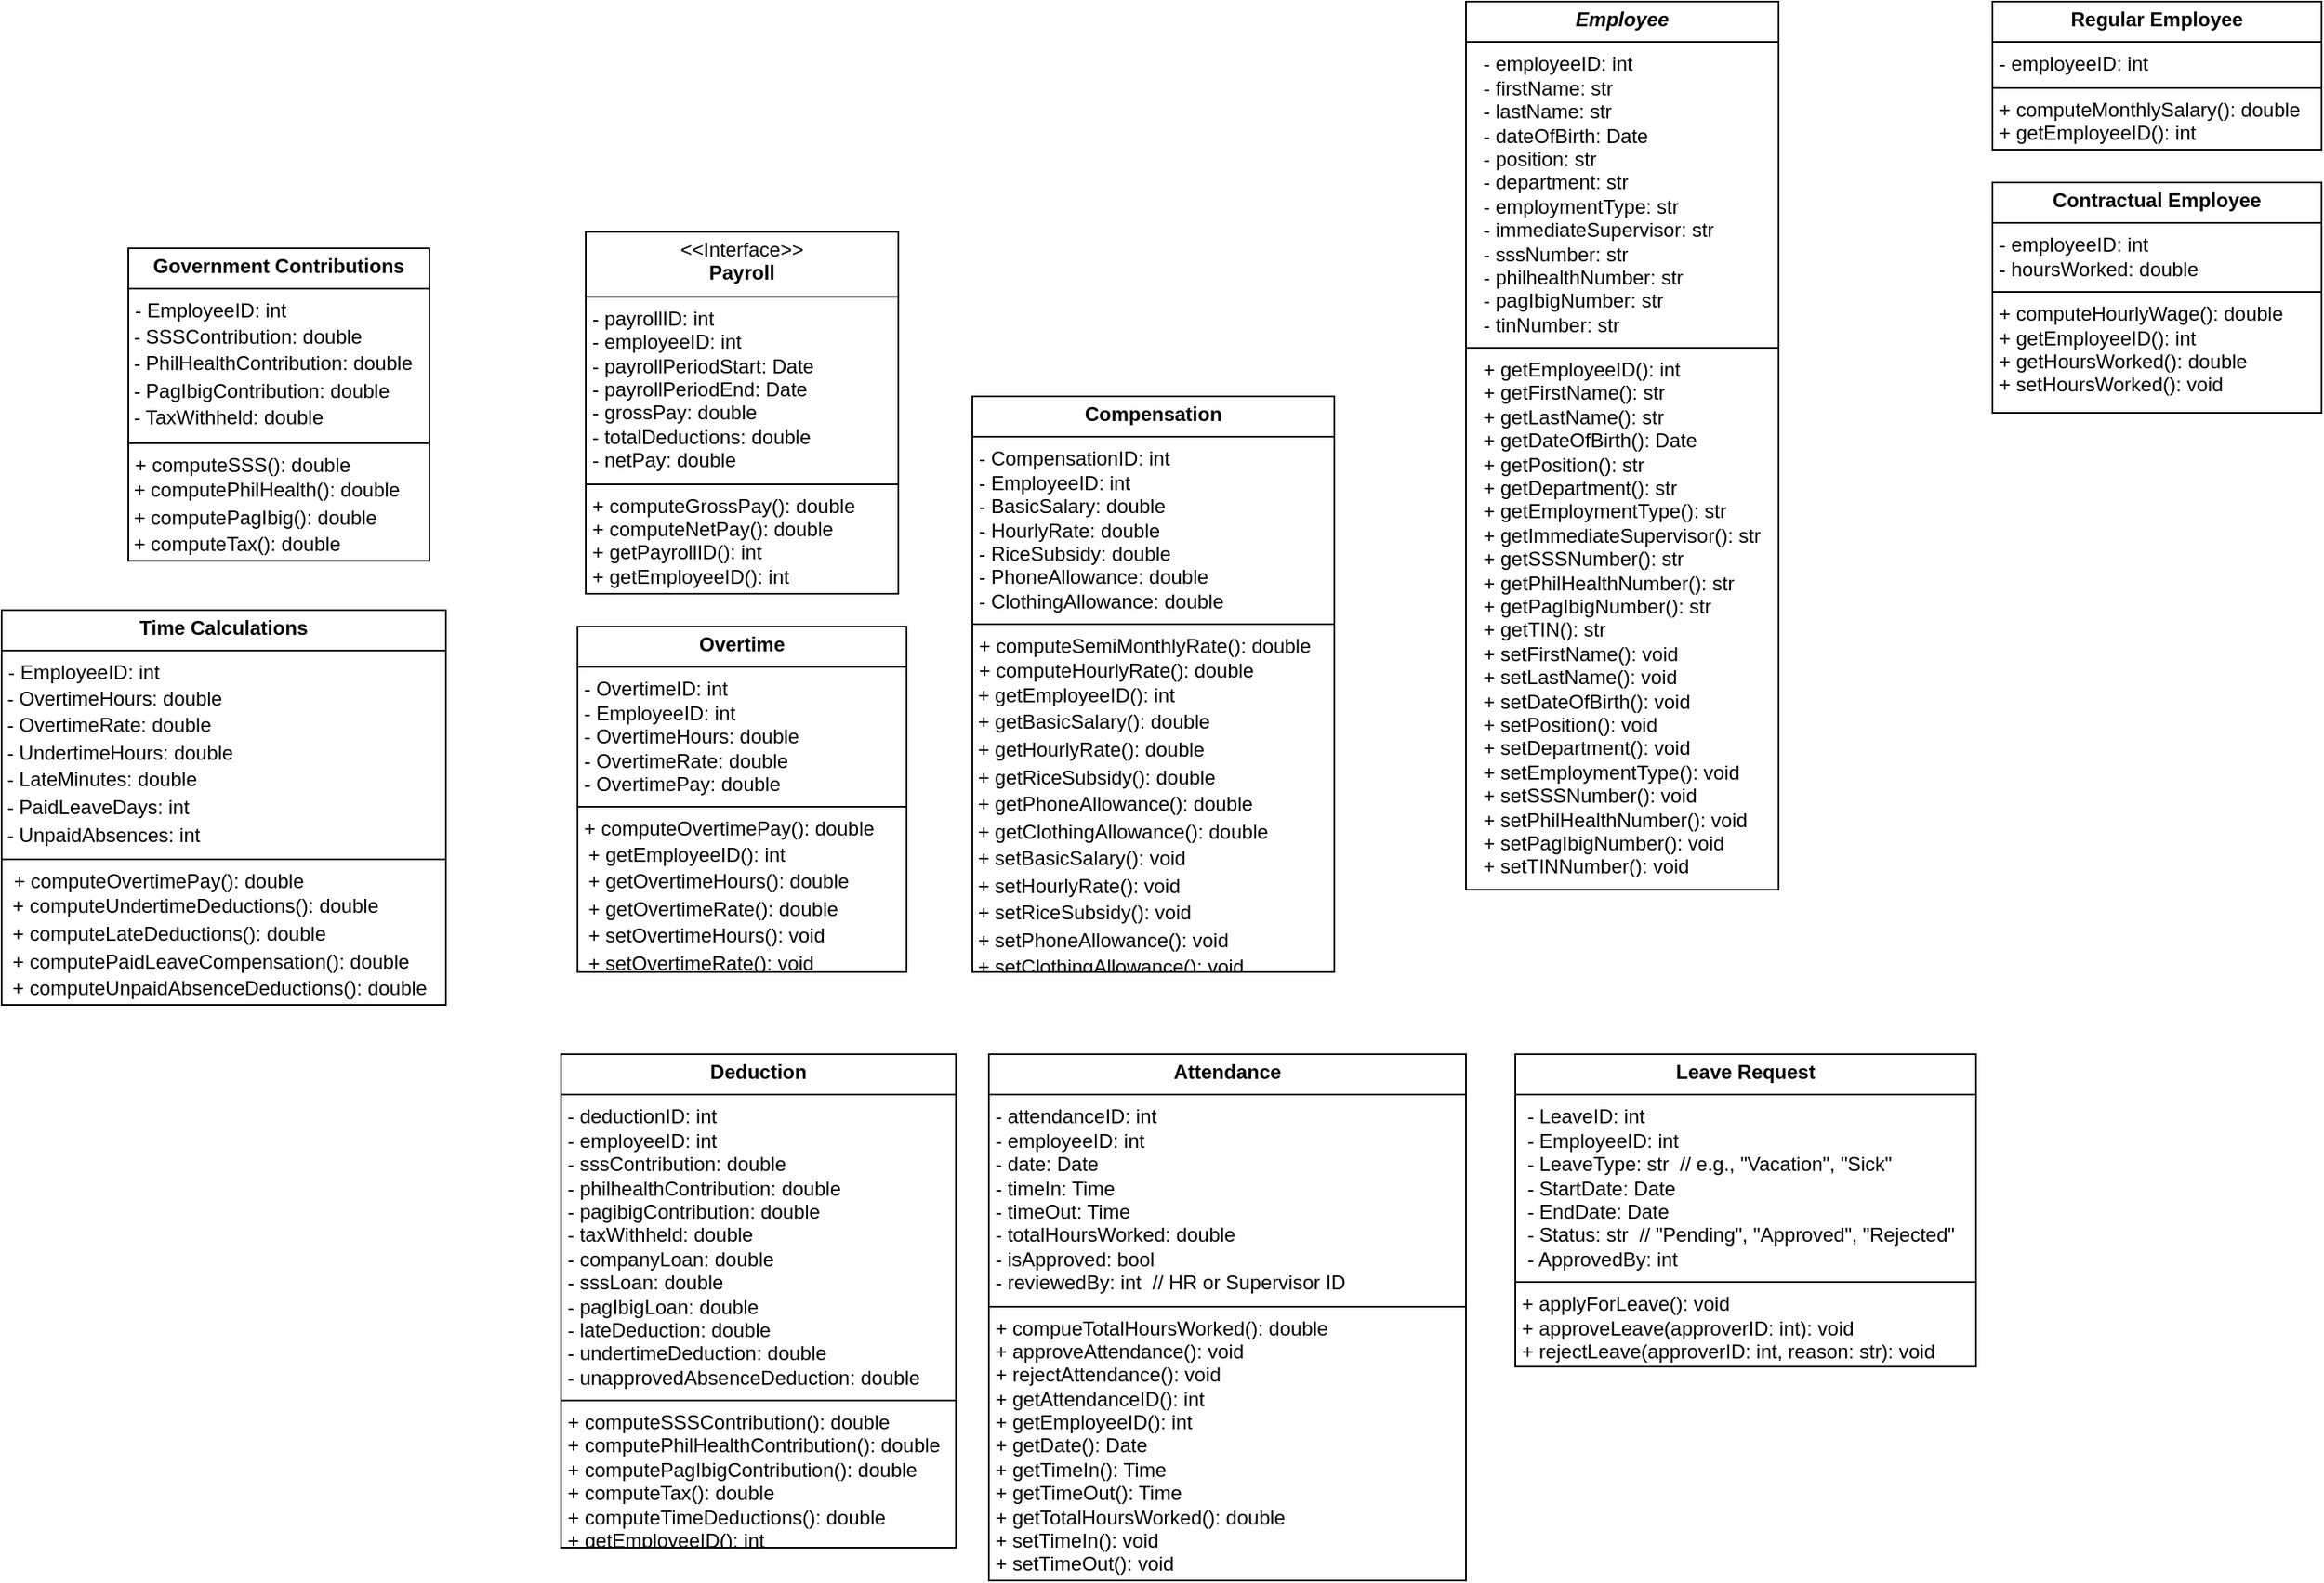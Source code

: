 <mxfile version="26.0.14">
  <diagram id="C5RBs43oDa-KdzZeNtuy" name="Page-1">
    <mxGraphModel dx="2267" dy="809" grid="1" gridSize="10" guides="1" tooltips="1" connect="1" arrows="1" fold="1" page="1" pageScale="1" pageWidth="827" pageHeight="1169" math="0" shadow="0">
      <root>
        <mxCell id="WIyWlLk6GJQsqaUBKTNV-0" />
        <mxCell id="WIyWlLk6GJQsqaUBKTNV-1" parent="WIyWlLk6GJQsqaUBKTNV-0" />
        <mxCell id="chRU82PReidOJzXPxzaz-0" value="&lt;p style=&quot;margin:0px;margin-top:4px;text-align:center;&quot;&gt;&lt;b&gt;&lt;i&gt;Employee&lt;/i&gt;&lt;/b&gt;&lt;/p&gt;&lt;hr size=&quot;1&quot; style=&quot;border-style:solid;&quot;&gt;&lt;p style=&quot;margin:0px;margin-left:4px;&quot;&gt;&amp;nbsp; - employeeID: int &amp;nbsp;&lt;/p&gt;&lt;p style=&quot;margin:0px;margin-left:4px;&quot;&gt;&amp;nbsp; - firstName: str &amp;nbsp;&lt;/p&gt;&lt;p style=&quot;margin:0px;margin-left:4px;&quot;&gt;&amp;nbsp; - lastName: str &amp;nbsp;&lt;/p&gt;&lt;p style=&quot;margin:0px;margin-left:4px;&quot;&gt;&amp;nbsp; - dateOfBirth: Date &amp;nbsp;&lt;/p&gt;&lt;p style=&quot;margin:0px;margin-left:4px;&quot;&gt;&amp;nbsp; - position: str &amp;nbsp;&lt;/p&gt;&lt;p style=&quot;margin:0px;margin-left:4px;&quot;&gt;&amp;nbsp; - department: str &amp;nbsp;&lt;/p&gt;&lt;p style=&quot;margin:0px;margin-left:4px;&quot;&gt;&amp;nbsp; - employmentType: str &amp;nbsp;&lt;/p&gt;&lt;p style=&quot;margin:0px;margin-left:4px;&quot;&gt;&amp;nbsp; - immedi&lt;span style=&quot;white-space: pre;&quot;&gt;ateSupervisor: str&lt;/span&gt;&lt;/p&gt;&lt;p style=&quot;margin:0px;margin-left:4px;&quot;&gt;&amp;nbsp; - sssNumber: str &amp;nbsp;&lt;/p&gt;&lt;p style=&quot;margin:0px;margin-left:4px;&quot;&gt;&amp;nbsp; - philhealthNumber: str &amp;nbsp;&lt;/p&gt;&lt;p style=&quot;margin:0px;margin-left:4px;&quot;&gt;&amp;nbsp; - pagIbigNumber: str &amp;nbsp;&lt;/p&gt;&lt;p style=&quot;margin:0px;margin-left:4px;&quot;&gt;&amp;nbsp; - tinNumber: str &amp;nbsp;&lt;/p&gt;&lt;hr size=&quot;1&quot; style=&quot;border-style:solid;&quot;&gt;&lt;p style=&quot;margin: 0px 0px 0px 4px;&quot;&gt;&amp;nbsp; + getEmployeeID(): int &amp;nbsp;&lt;br&gt;&lt;/p&gt;&lt;p style=&quot;margin: 0px 0px 0px 4px;&quot;&gt;&amp;nbsp; + getFirstName(): str &amp;nbsp;&lt;/p&gt;&lt;p style=&quot;margin: 0px 0px 0px 4px;&quot;&gt;&amp;nbsp; + getLastName(): str &amp;nbsp;&lt;/p&gt;&lt;p style=&quot;margin: 0px 0px 0px 4px;&quot;&gt;&amp;nbsp; + getDateOfBirth(): Date &amp;nbsp;&lt;/p&gt;&lt;p style=&quot;margin: 0px 0px 0px 4px;&quot;&gt;&amp;nbsp; + getPosition(): str &amp;nbsp;&lt;/p&gt;&lt;p style=&quot;margin: 0px 0px 0px 4px;&quot;&gt;&amp;nbsp; + getDepartment(): str &amp;nbsp;&lt;/p&gt;&lt;p style=&quot;margin: 0px 0px 0px 4px;&quot;&gt;&amp;nbsp; + getEmploymentType(): str&amp;nbsp;&lt;/p&gt;&lt;p style=&quot;margin: 0px 0px 0px 4px;&quot;&gt;&amp;nbsp; + getImmediateSupervisor(): str&amp;nbsp;&lt;/p&gt;&lt;p style=&quot;margin: 0px 0px 0px 4px;&quot;&gt;&amp;nbsp; + getSSSNumber(): str &amp;nbsp;&lt;/p&gt;&lt;p style=&quot;margin: 0px 0px 0px 4px;&quot;&gt;&amp;nbsp; + getPhilHealthNumber(): str &amp;nbsp;&lt;/p&gt;&lt;p style=&quot;margin: 0px 0px 0px 4px;&quot;&gt;&amp;nbsp; + getPagIbigNumber(): str &amp;nbsp;&lt;/p&gt;&lt;p style=&quot;margin: 0px 0px 0px 4px;&quot;&gt;&amp;nbsp; + getTIN(): str &amp;nbsp;&lt;/p&gt;&lt;p style=&quot;margin: 0px 0px 0px 4px;&quot;&gt;&amp;nbsp; + setFirstName(): void &amp;nbsp;&lt;/p&gt;&lt;p style=&quot;margin: 0px 0px 0px 4px;&quot;&gt;&amp;nbsp; + setLastName(): void &amp;nbsp;&lt;/p&gt;&lt;p style=&quot;margin: 0px 0px 0px 4px;&quot;&gt;&amp;nbsp; + setDateOfBirth(): void &amp;nbsp;&lt;/p&gt;&lt;p style=&quot;margin: 0px 0px 0px 4px;&quot;&gt;&amp;nbsp; + setPosition(): void &amp;nbsp;&lt;/p&gt;&lt;p style=&quot;margin: 0px 0px 0px 4px;&quot;&gt;&amp;nbsp; + setDepartment(): void &amp;nbsp;&lt;/p&gt;&lt;p style=&quot;margin: 0px 0px 0px 4px;&quot;&gt;&amp;nbsp; + setEmploymentType(): void &amp;nbsp;&lt;/p&gt;&lt;p style=&quot;margin: 0px 0px 0px 4px;&quot;&gt;&amp;nbsp; + setSSSNumber(): void &amp;nbsp;&lt;/p&gt;&lt;p style=&quot;margin: 0px 0px 0px 4px;&quot;&gt;&amp;nbsp; + setPhilHealthNumber(): void &amp;nbsp;&lt;/p&gt;&lt;p style=&quot;margin: 0px 0px 0px 4px;&quot;&gt;&amp;nbsp; + setPagIbigNumber(): void &amp;nbsp;&lt;/p&gt;&lt;p style=&quot;margin: 0px 0px 0px 4px;&quot;&gt;&amp;nbsp; + setTINNumber(): void&lt;/p&gt;" style="verticalAlign=top;align=left;overflow=fill;html=1;whiteSpace=wrap;" parent="WIyWlLk6GJQsqaUBKTNV-1" vertex="1">
          <mxGeometry x="240" y="40" width="190" height="540" as="geometry" />
        </mxCell>
        <mxCell id="chRU82PReidOJzXPxzaz-1" value="&lt;p style=&quot;margin:0px;margin-top:4px;text-align:center;&quot;&gt;&amp;lt;&amp;lt;Interface&amp;gt;&amp;gt;&lt;br&gt;&lt;b&gt;Payroll&lt;/b&gt;&lt;/p&gt;&lt;hr size=&quot;1&quot; style=&quot;border-style:solid;&quot;&gt;&lt;p style=&quot;margin:0px;margin-left:4px;&quot;&gt;- payrollID: int&lt;br&gt;- employeeID: int&lt;/p&gt;&lt;p style=&quot;margin:0px;margin-left:4px;&quot;&gt;- payrollPeriodStart: Date&lt;/p&gt;&lt;p style=&quot;margin:0px;margin-left:4px;&quot;&gt;- payrollPeriodEnd: Date&lt;/p&gt;&lt;p style=&quot;margin:0px;margin-left:4px;&quot;&gt;- grossPay: double&lt;/p&gt;&lt;p style=&quot;margin:0px;margin-left:4px;&quot;&gt;- totalDeductions: double&lt;/p&gt;&lt;p style=&quot;margin:0px;margin-left:4px;&quot;&gt;- netPay: double&lt;/p&gt;&lt;hr size=&quot;1&quot; style=&quot;border-style:solid;&quot;&gt;&lt;p style=&quot;margin:0px;margin-left:4px;&quot;&gt;+ computeGrossPay(): double&lt;br&gt;+ computeNetPay(): double&lt;/p&gt;&lt;p style=&quot;margin:0px;margin-left:4px;&quot;&gt;+ getPayrollID(): int &amp;nbsp;&lt;/p&gt;&lt;p style=&quot;margin:0px;margin-left:4px;&quot;&gt;+ getEmployeeID(): int &amp;nbsp;&lt;/p&gt;" style="verticalAlign=top;align=left;overflow=fill;html=1;whiteSpace=wrap;" parent="WIyWlLk6GJQsqaUBKTNV-1" vertex="1">
          <mxGeometry x="-295" y="180" width="190" height="220" as="geometry" />
        </mxCell>
        <mxCell id="chRU82PReidOJzXPxzaz-2" value="&lt;p style=&quot;margin:0px;margin-top:4px;text-align:center;&quot;&gt;&lt;b&gt;Regular Employee&lt;/b&gt;&lt;/p&gt;&lt;hr size=&quot;1&quot; style=&quot;border-style:solid;&quot;&gt;&lt;p style=&quot;margin:0px;margin-left:4px;&quot;&gt;- employeeID: int&lt;/p&gt;&lt;hr size=&quot;1&quot; style=&quot;border-style:solid;&quot;&gt;&lt;p style=&quot;margin:0px;margin-left:4px;&quot;&gt;+ computeMonthlySalary(): double &amp;nbsp;&lt;/p&gt;&lt;p style=&quot;margin:0px;margin-left:4px;&quot;&gt;+ getEmployeeID(): int&lt;/p&gt;&lt;p style=&quot;margin:0px;margin-left:4px;&quot;&gt;&lt;br&gt;&lt;/p&gt;" style="verticalAlign=top;align=left;overflow=fill;html=1;whiteSpace=wrap;" parent="WIyWlLk6GJQsqaUBKTNV-1" vertex="1">
          <mxGeometry x="560" y="40" width="200" height="90" as="geometry" />
        </mxCell>
        <mxCell id="chRU82PReidOJzXPxzaz-3" value="&lt;p style=&quot;margin:0px;margin-top:4px;text-align:center;&quot;&gt;&lt;b&gt;Contractual Employee&lt;/b&gt;&lt;/p&gt;&lt;hr size=&quot;1&quot; style=&quot;border-style:solid;&quot;&gt;&lt;p style=&quot;margin:0px;margin-left:4px;&quot;&gt;- employeeID: int&lt;/p&gt;&lt;p style=&quot;margin:0px;margin-left:4px;&quot;&gt;- hoursWorked: double&lt;br&gt;&lt;/p&gt;&lt;hr size=&quot;1&quot; style=&quot;border-style:solid;&quot;&gt;&lt;p style=&quot;margin:0px;margin-left:4px;&quot;&gt;+ computeHourlyWage(): double &amp;nbsp;&lt;/p&gt;&lt;p style=&quot;margin:0px;margin-left:4px;&quot;&gt;+ getEmployeeID(): int&lt;/p&gt;&lt;p style=&quot;margin:0px;margin-left:4px;&quot;&gt;+ getHoursWorked(): double&lt;br&gt;&lt;/p&gt;&lt;p style=&quot;margin:0px;margin-left:4px;&quot;&gt;+ setHoursWorked(): void&lt;/p&gt;&lt;p style=&quot;margin:0px;margin-left:4px;&quot;&gt;&lt;br&gt;&lt;/p&gt;" style="verticalAlign=top;align=left;overflow=fill;html=1;whiteSpace=wrap;" parent="WIyWlLk6GJQsqaUBKTNV-1" vertex="1">
          <mxGeometry x="560" y="150" width="200" height="140" as="geometry" />
        </mxCell>
        <mxCell id="chRU82PReidOJzXPxzaz-5" value="&lt;p style=&quot;margin:0px;margin-top:4px;text-align:center;&quot;&gt;&lt;b&gt;Compensation&lt;/b&gt;&lt;/p&gt;&lt;hr size=&quot;1&quot; style=&quot;border-style:solid;&quot;&gt;&lt;p style=&quot;margin:0px;margin-left:4px;&quot;&gt;- CompensationID: int &amp;nbsp;&lt;/p&gt;&lt;p style=&quot;margin:0px;margin-left:4px;&quot;&gt;- EmployeeID: int &amp;nbsp;&lt;/p&gt;&lt;p style=&quot;margin:0px;margin-left:4px;&quot;&gt;- BasicSalary: double &amp;nbsp;&lt;br&gt;&lt;/p&gt;&lt;p style=&quot;margin:0px;margin-left:4px;&quot;&gt;- HourlyRate: double &amp;nbsp;&lt;/p&gt;&lt;p style=&quot;margin:0px;margin-left:4px;&quot;&gt;- RiceSubsidy: double &amp;nbsp;&lt;/p&gt;&lt;p style=&quot;margin:0px;margin-left:4px;&quot;&gt;- PhoneAllowance: double &amp;nbsp;&lt;/p&gt;&lt;p style=&quot;margin:0px;margin-left:4px;&quot;&gt;- ClothingAllowance: double&lt;/p&gt;&lt;hr size=&quot;1&quot; style=&quot;border-style:solid;&quot;&gt;&lt;p style=&quot;margin:0px;margin-left:4px;&quot;&gt;+ computeSemiMonthlyRate(): double &amp;nbsp;&lt;/p&gt;&lt;p style=&quot;margin:0px;margin-left:4px;&quot;&gt;+ computeHourlyRate(): double&amp;nbsp;&lt;/p&gt;&lt;span id=&quot;docs-internal-guid-3c4f18a2-7fff-37b7-09e7-5eb1f51e57d1&quot;&gt;&lt;p style=&quot;line-height: 1.38; margin-top: 0pt; margin-bottom: 0pt;&quot; dir=&quot;ltr&quot;&gt;&lt;font style=&quot;font-size: 12px;&quot;&gt;&lt;span style=&quot;font-family: Arial, sans-serif; font-variant-ligatures: normal; font-variant-alternates: normal; font-variant-numeric: normal; font-variant-east-asian: normal; font-variant-position: normal; vertical-align: baseline; white-space: pre-wrap;&quot;&gt;&amp;nbsp;&lt;/span&gt;&lt;span style=&quot;font-family: Arial, sans-serif; white-space: pre-wrap;&quot;&gt;+ getEmployeeID(): int&lt;/span&gt;&lt;/font&gt;&lt;/p&gt;&lt;p style=&quot;line-height: 1.38; margin-top: 0pt; margin-bottom: 0pt;&quot; dir=&quot;ltr&quot;&gt;&lt;span style=&quot;font-family: Arial, sans-serif; font-variant-ligatures: normal; font-variant-alternates: normal; font-variant-numeric: normal; font-variant-east-asian: normal; font-variant-position: normal; vertical-align: baseline; white-space: pre-wrap;&quot;&gt;&lt;font style=&quot;font-size: 12px;&quot;&gt;&amp;nbsp;+ getBasicSalary(): double&lt;/font&gt;&lt;/span&gt;&lt;/p&gt;&lt;p style=&quot;line-height: 1.38; margin-top: 0pt; margin-bottom: 0pt;&quot; dir=&quot;ltr&quot;&gt;&lt;span style=&quot;font-variant-ligatures: normal; font-variant-alternates: normal; font-variant-numeric: normal; font-variant-east-asian: normal; font-variant-position: normal; vertical-align: baseline; white-space: pre-wrap;&quot;&gt;&lt;font style=&quot;font-size: 12px;&quot;&gt;&amp;nbsp;+ getHourlyRate(): double&lt;/font&gt;&lt;/span&gt;&lt;/p&gt;&lt;p style=&quot;line-height: 1.38; margin-top: 0pt; margin-bottom: 0pt;&quot; dir=&quot;ltr&quot;&gt;&lt;span style=&quot;font-variant-ligatures: normal; font-variant-alternates: normal; font-variant-numeric: normal; font-variant-east-asian: normal; font-variant-position: normal; vertical-align: baseline; white-space: pre-wrap;&quot;&gt;&lt;font style=&quot;font-size: 12px;&quot; face=&quot;Helvetica&quot;&gt;&amp;nbsp;+ getRiceSubsidy(): double&lt;/font&gt;&lt;/span&gt;&lt;/p&gt;&lt;p style=&quot;line-height: 1.38; margin-top: 0pt; margin-bottom: 0pt;&quot; dir=&quot;ltr&quot;&gt;&lt;span style=&quot;font-variant-ligatures: normal; font-variant-alternates: normal; font-variant-numeric: normal; font-variant-east-asian: normal; font-variant-position: normal; vertical-align: baseline; white-space: pre-wrap;&quot;&gt;&lt;font style=&quot;font-size: 12px;&quot; face=&quot;Helvetica&quot;&gt;&amp;nbsp;+ getPhoneAllowance(): double&lt;/font&gt;&lt;/span&gt;&lt;/p&gt;&lt;p style=&quot;line-height: 1.38; margin-top: 0pt; margin-bottom: 0pt;&quot; dir=&quot;ltr&quot;&gt;&lt;span style=&quot;font-variant-ligatures: normal; font-variant-alternates: normal; font-variant-numeric: normal; font-variant-east-asian: normal; font-variant-position: normal; vertical-align: baseline; white-space: pre-wrap;&quot;&gt;&lt;font style=&quot;font-size: 12px;&quot;&gt;&amp;nbsp;+ getClothingAllowance(): double&lt;/font&gt;&lt;/span&gt;&lt;/p&gt;&lt;p style=&quot;line-height: 1.38; margin-top: 0pt; margin-bottom: 0pt;&quot; dir=&quot;ltr&quot;&gt;&lt;span style=&quot;font-variant-ligatures: normal; font-variant-alternates: normal; font-variant-numeric: normal; font-variant-east-asian: normal; font-variant-position: normal; vertical-align: baseline; white-space: pre-wrap;&quot;&gt;&lt;font style=&quot;font-size: 12px;&quot; face=&quot;Helvetica&quot;&gt;&amp;nbsp;+ setBasicSalary(): void&lt;/font&gt;&lt;/span&gt;&lt;/p&gt;&lt;p style=&quot;line-height: 1.38; margin-top: 0pt; margin-bottom: 0pt;&quot; dir=&quot;ltr&quot;&gt;&lt;span style=&quot;font-variant-ligatures: normal; font-variant-alternates: normal; font-variant-numeric: normal; font-variant-east-asian: normal; font-variant-position: normal; vertical-align: baseline; white-space: pre-wrap;&quot;&gt;&lt;font style=&quot;font-size: 12px;&quot; face=&quot;Helvetica&quot;&gt;&amp;nbsp;+ setHourlyRate(): void&lt;/font&gt;&lt;/span&gt;&lt;/p&gt;&lt;p style=&quot;line-height: 1.38; margin-top: 0pt; margin-bottom: 0pt;&quot; dir=&quot;ltr&quot;&gt;&lt;span style=&quot;font-variant-ligatures: normal; font-variant-alternates: normal; font-variant-numeric: normal; font-variant-east-asian: normal; font-variant-position: normal; vertical-align: baseline; white-space: pre-wrap;&quot;&gt;&lt;font style=&quot;font-size: 12px;&quot; face=&quot;Helvetica&quot;&gt;&amp;nbsp;+ setRiceSubsidy(): void&lt;/font&gt;&lt;/span&gt;&lt;/p&gt;&lt;p style=&quot;line-height: 1.38; margin-top: 0pt; margin-bottom: 0pt;&quot; dir=&quot;ltr&quot;&gt;&lt;span style=&quot;font-variant-ligatures: normal; font-variant-alternates: normal; font-variant-numeric: normal; font-variant-east-asian: normal; font-variant-position: normal; vertical-align: baseline; white-space: pre-wrap;&quot;&gt;&lt;font style=&quot;font-size: 12px;&quot; face=&quot;Helvetica&quot;&gt;&amp;nbsp;+ setPhoneAllowance(): void&lt;/font&gt;&lt;/span&gt;&lt;/p&gt;&lt;p style=&quot;line-height: 1.38; margin-top: 0pt; margin-bottom: 0pt;&quot; dir=&quot;ltr&quot;&gt;&lt;span style=&quot;font-family: Arial, sans-serif; font-variant-ligatures: normal; font-variant-alternates: normal; font-variant-numeric: normal; font-variant-east-asian: normal; font-variant-position: normal; vertical-align: baseline; white-space: pre-wrap;&quot;&gt;&lt;font style=&quot;font-size: 12px;&quot;&gt;&amp;nbsp;+ setClothingAllowance(): void&lt;/font&gt;&lt;/span&gt;&lt;/p&gt;&lt;/span&gt;&lt;br class=&quot;Apple-interchange-newline&quot;&gt;&lt;p style=&quot;margin:0px;margin-left:4px;&quot;&gt;&amp;nbsp;&lt;/p&gt;" style="verticalAlign=top;align=left;overflow=fill;html=1;whiteSpace=wrap;" parent="WIyWlLk6GJQsqaUBKTNV-1" vertex="1">
          <mxGeometry x="-60" y="280" width="220" height="350" as="geometry" />
        </mxCell>
        <mxCell id="chRU82PReidOJzXPxzaz-6" style="edgeStyle=orthogonalEdgeStyle;rounded=0;orthogonalLoop=1;jettySize=auto;html=1;exitX=0.5;exitY=1;exitDx=0;exitDy=0;" parent="WIyWlLk6GJQsqaUBKTNV-1" source="chRU82PReidOJzXPxzaz-5" target="chRU82PReidOJzXPxzaz-5" edge="1">
          <mxGeometry relative="1" as="geometry" />
        </mxCell>
        <mxCell id="chRU82PReidOJzXPxzaz-7" value="&lt;p style=&quot;margin:0px;margin-top:4px;text-align:center;&quot;&gt;&lt;b&gt;Overtime&lt;/b&gt;&lt;/p&gt;&lt;hr size=&quot;1&quot; style=&quot;border-style:solid;&quot;&gt;&lt;p style=&quot;margin:0px;margin-left:4px;&quot;&gt;- OvertimeID: int &amp;nbsp;&lt;/p&gt;&lt;p style=&quot;margin:0px;margin-left:4px;&quot;&gt;- EmployeeID: int &amp;nbsp;&lt;/p&gt;&lt;p style=&quot;margin:0px;margin-left:4px;&quot;&gt;- OvertimeHours: double &amp;nbsp;&lt;/p&gt;&lt;p style=&quot;margin:0px;margin-left:4px;&quot;&gt;- OvertimeRate: double &amp;nbsp;&lt;/p&gt;&lt;p style=&quot;margin:0px;margin-left:4px;&quot;&gt;- OvertimePay: double&lt;/p&gt;&lt;hr size=&quot;1&quot; style=&quot;border-style:solid;&quot;&gt;&lt;p style=&quot;margin:0px;margin-left:4px;&quot;&gt;+ computeOvertimePay(): double&lt;/p&gt;&lt;p style=&quot;line-height: 1.38; margin-top: 0pt; margin-bottom: 0pt;&quot; dir=&quot;ltr&quot;&gt;&lt;span style=&quot;color: rgb(0, 0, 0); background-color: transparent; font-weight: 400; font-style: normal; font-variant-ligatures: normal; font-variant-caps: normal; font-variant-alternates: normal; font-variant-numeric: normal; font-variant-east-asian: normal; font-variant-position: normal; text-decoration: none; vertical-align: baseline; white-space: pre-wrap;&quot;&gt;&lt;font style=&quot;font-size: 12px;&quot; face=&quot;Helvetica&quot;&gt;&amp;nbsp;&amp;nbsp;+ getEmployeeID(): int&lt;/font&gt;&lt;/span&gt;&lt;/p&gt;&lt;p style=&quot;line-height: 1.38; margin-top: 0pt; margin-bottom: 0pt;&quot; dir=&quot;ltr&quot;&gt;&lt;span style=&quot;color: rgb(0, 0, 0); background-color: transparent; font-weight: 400; font-style: normal; font-variant-ligatures: normal; font-variant-caps: normal; font-variant-alternates: normal; font-variant-numeric: normal; font-variant-east-asian: normal; font-variant-position: normal; text-decoration: none; vertical-align: baseline; white-space: pre-wrap;&quot;&gt;&lt;font style=&quot;font-size: 12px;&quot; face=&quot;Helvetica&quot;&gt;&amp;nbsp;&amp;nbsp;+ getOvertimeHours(): double&lt;/font&gt;&lt;/span&gt;&lt;/p&gt;&lt;p style=&quot;line-height: 1.38; margin-top: 0pt; margin-bottom: 0pt;&quot; dir=&quot;ltr&quot;&gt;&lt;span style=&quot;color: rgb(0, 0, 0); background-color: transparent; font-weight: 400; font-style: normal; font-variant-ligatures: normal; font-variant-caps: normal; font-variant-alternates: normal; font-variant-numeric: normal; font-variant-east-asian: normal; font-variant-position: normal; text-decoration: none; vertical-align: baseline; white-space: pre-wrap;&quot;&gt;&lt;font style=&quot;font-size: 12px;&quot; face=&quot;Helvetica&quot;&gt;&amp;nbsp;&amp;nbsp;+ getOvertimeRate(): double&lt;/font&gt;&lt;/span&gt;&lt;/p&gt;&lt;p style=&quot;line-height: 1.38; margin-top: 0pt; margin-bottom: 0pt;&quot; dir=&quot;ltr&quot;&gt;&lt;span style=&quot;color: rgb(0, 0, 0); background-color: transparent; font-weight: 400; font-style: normal; font-variant-ligatures: normal; font-variant-caps: normal; font-variant-alternates: normal; font-variant-numeric: normal; font-variant-east-asian: normal; font-variant-position: normal; text-decoration: none; vertical-align: baseline; white-space: pre-wrap;&quot;&gt;&lt;font style=&quot;font-size: 12px;&quot; face=&quot;Helvetica&quot;&gt;&amp;nbsp;&amp;nbsp;+ setOvertimeHours(): void&lt;/font&gt;&lt;/span&gt;&lt;/p&gt;&lt;p style=&quot;line-height: 1.38; margin-top: 0pt; margin-bottom: 0pt;&quot; dir=&quot;ltr&quot;&gt;&lt;span style=&quot;color: rgb(0, 0, 0); background-color: transparent; font-weight: 400; font-style: normal; font-variant-ligatures: normal; font-variant-caps: normal; font-variant-alternates: normal; font-variant-numeric: normal; font-variant-east-asian: normal; font-variant-position: normal; text-decoration: none; vertical-align: baseline; white-space: pre-wrap;&quot;&gt;&lt;font style=&quot;font-size: 12px;&quot; face=&quot;Helvetica&quot;&gt;&amp;nbsp;&amp;nbsp;+ setOvertimeRate(): void&lt;/font&gt;&lt;/span&gt;&lt;/p&gt;&lt;p style=&quot;margin:0px;margin-left:4px;&quot;&gt;&lt;span id=&quot;docs-internal-guid-a8d31818-7fff-54fe-7ceb-3d3f3d21c4a2&quot;&gt;&lt;/span&gt;&lt;br class=&quot;Apple-interchange-newline&quot;&gt;&lt;/p&gt;" style="verticalAlign=top;align=left;overflow=fill;html=1;whiteSpace=wrap;" parent="WIyWlLk6GJQsqaUBKTNV-1" vertex="1">
          <mxGeometry x="-300" y="420" width="200" height="210" as="geometry" />
        </mxCell>
        <mxCell id="chRU82PReidOJzXPxzaz-8" value="&lt;p style=&quot;margin:0px;margin-top:4px;text-align:center;&quot;&gt;&lt;b&gt;Attendance&lt;/b&gt;&lt;/p&gt;&lt;hr size=&quot;1&quot; style=&quot;border-style:solid;&quot;&gt;&lt;p style=&quot;margin:0px;margin-left:4px;&quot;&gt;- attendanceID: int &amp;nbsp;&lt;/p&gt;&lt;p style=&quot;margin:0px;margin-left:4px;&quot;&gt;- employeeID: int &amp;nbsp;&lt;/p&gt;&lt;p style=&quot;margin:0px;margin-left:4px;&quot;&gt;- date: Date &amp;nbsp;&lt;/p&gt;&lt;p style=&quot;margin:0px;margin-left:4px;&quot;&gt;- timeIn: Time &amp;nbsp;&lt;/p&gt;&lt;p style=&quot;margin:0px;margin-left:4px;&quot;&gt;- timeOut: Time &amp;nbsp;&lt;/p&gt;&lt;p style=&quot;margin:0px;margin-left:4px;&quot;&gt;- totalHoursWorked: double&amp;nbsp;&lt;/p&gt;&lt;p style=&quot;margin:0px;margin-left:4px;&quot;&gt;- isApproved: bool &amp;nbsp;&lt;/p&gt;&lt;p style=&quot;margin:0px;margin-left:4px;&quot;&gt;- reviewedBy: int &amp;nbsp;// HR or Supervisor ID&lt;/p&gt;&lt;hr size=&quot;1&quot; style=&quot;border-style:solid;&quot;&gt;&lt;p style=&quot;margin:0px;margin-left:4px;&quot;&gt;+ compueTotalHoursWorked(): double&lt;/p&gt;&lt;p style=&quot;margin:0px;margin-left:4px;&quot;&gt;+ approveAttendance(): void &amp;nbsp;&lt;br&gt;&lt;/p&gt;&lt;p style=&quot;margin:0px;margin-left:4px;&quot;&gt;+ rejectAttendance(): void &amp;nbsp;&lt;/p&gt;&lt;p style=&quot;margin:0px;margin-left:4px;&quot;&gt;+ getAttendanceID(): int &amp;nbsp;&lt;/p&gt;&lt;p style=&quot;margin:0px;margin-left:4px;&quot;&gt;+ getEmployeeID(): int &amp;nbsp;&lt;/p&gt;&lt;p style=&quot;margin:0px;margin-left:4px;&quot;&gt;+ getDate(): Date &amp;nbsp;&lt;/p&gt;&lt;p style=&quot;margin:0px;margin-left:4px;&quot;&gt;+ getTimeIn(): Time &amp;nbsp;&lt;/p&gt;&lt;p style=&quot;margin:0px;margin-left:4px;&quot;&gt;+ getTimeOut(): Time &amp;nbsp;&lt;/p&gt;&lt;p style=&quot;margin:0px;margin-left:4px;&quot;&gt;+ getTotalHoursWorked(): double &amp;nbsp;&lt;/p&gt;&lt;p style=&quot;margin:0px;margin-left:4px;&quot;&gt;+ setTimeIn(): void &amp;nbsp;&lt;/p&gt;&lt;p style=&quot;margin:0px;margin-left:4px;&quot;&gt;+ setTimeOut(): void &amp;nbsp;&lt;/p&gt;" style="verticalAlign=top;align=left;overflow=fill;html=1;whiteSpace=wrap;" parent="WIyWlLk6GJQsqaUBKTNV-1" vertex="1">
          <mxGeometry x="-50" y="680" width="290" height="320" as="geometry" />
        </mxCell>
        <mxCell id="kJTj5XH4hh1Wcs7hZpP2-0" value="&lt;p style=&quot;margin:0px;margin-top:4px;text-align:center;&quot;&gt;&lt;b&gt;Deduction&lt;/b&gt;&lt;/p&gt;&lt;hr size=&quot;1&quot; style=&quot;border-style:solid;&quot;&gt;&lt;p style=&quot;margin:0px;margin-left:4px;&quot;&gt;- deductionID: int &amp;nbsp;&lt;/p&gt;&lt;p style=&quot;margin:0px;margin-left:4px;&quot;&gt;- employeeID: int &amp;nbsp;&lt;/p&gt;&lt;p style=&quot;margin:0px;margin-left:4px;&quot;&gt;- sssContribution: double &amp;nbsp;&lt;/p&gt;&lt;p style=&quot;margin:0px;margin-left:4px;&quot;&gt;- philhealthContribution: double &amp;nbsp;&lt;/p&gt;&lt;p style=&quot;margin:0px;margin-left:4px;&quot;&gt;- pagibigContribution: double &amp;nbsp;&lt;/p&gt;&lt;p style=&quot;margin:0px;margin-left:4px;&quot;&gt;- taxWithheld: double &amp;nbsp;&lt;/p&gt;&lt;p style=&quot;margin:0px;margin-left:4px;&quot;&gt;- companyLoan: double &amp;nbsp;&lt;/p&gt;&lt;p style=&quot;margin:0px;margin-left:4px;&quot;&gt;- sssLoan: double &amp;nbsp;&lt;/p&gt;&lt;p style=&quot;margin:0px;margin-left:4px;&quot;&gt;- pagIbigLoan: double &amp;nbsp;&lt;/p&gt;&lt;p style=&quot;margin:0px;margin-left:4px;&quot;&gt;- lateDeduction: double &amp;nbsp;&lt;/p&gt;&lt;p style=&quot;margin:0px;margin-left:4px;&quot;&gt;- undertimeDeduction: double &amp;nbsp;&lt;/p&gt;&lt;p style=&quot;margin:0px;margin-left:4px;&quot;&gt;- unapprovedAbsenceDeduction: double&amp;nbsp;&lt;/p&gt;&lt;hr size=&quot;1&quot; style=&quot;border-style:solid;&quot;&gt;&lt;p style=&quot;margin:0px;margin-left:4px;&quot;&gt;+ computeSSSContribution(): double &amp;nbsp;&lt;/p&gt;&lt;p style=&quot;margin:0px;margin-left:4px;&quot;&gt;+ computePhilHealthContribution(): double&amp;nbsp;&lt;/p&gt;&lt;p style=&quot;margin:0px;margin-left:4px;&quot;&gt;+ computePagIbigContribution(): double &amp;nbsp;&lt;/p&gt;&lt;p style=&quot;margin:0px;margin-left:4px;&quot;&gt;+ computeTax(): double &amp;nbsp;&lt;/p&gt;&lt;p style=&quot;margin:0px;margin-left:4px;&quot;&gt;+ computeTimeDeductions(): double &amp;nbsp;&lt;/p&gt;&lt;p style=&quot;margin:0px;margin-left:4px;&quot;&gt;+ getEmployeeID(): int &amp;nbsp;&lt;/p&gt;" style="verticalAlign=top;align=left;overflow=fill;html=1;whiteSpace=wrap;" parent="WIyWlLk6GJQsqaUBKTNV-1" vertex="1">
          <mxGeometry x="-310" y="680" width="240" height="300" as="geometry" />
        </mxCell>
        <mxCell id="kJTj5XH4hh1Wcs7hZpP2-1" value="&lt;p style=&quot;margin:0px;margin-top:4px;text-align:center;&quot;&gt;&lt;b&gt;Leave Request&lt;/b&gt;&lt;/p&gt;&lt;hr size=&quot;1&quot; style=&quot;border-style:solid;&quot;&gt;&lt;p style=&quot;margin:0px;margin-left:4px;&quot;&gt;&amp;nbsp;- LeaveID: int &amp;nbsp;&lt;br&gt;&lt;/p&gt;&lt;p style=&quot;margin:0px;margin-left:4px;&quot;&gt;&amp;nbsp;- EmployeeID: int &amp;nbsp;&lt;/p&gt;&lt;p style=&quot;margin:0px;margin-left:4px;&quot;&gt;&amp;nbsp;- LeaveType: str &amp;nbsp;// e.g., &quot;Vacation&quot;, &quot;Sick&quot; &amp;nbsp;&lt;/p&gt;&lt;p style=&quot;margin:0px;margin-left:4px;&quot;&gt;&amp;nbsp;- StartDate: Date &amp;nbsp;&lt;/p&gt;&lt;p style=&quot;margin:0px;margin-left:4px;&quot;&gt;&amp;nbsp;- EndDate: Date &amp;nbsp;&lt;/p&gt;&lt;p style=&quot;margin:0px;margin-left:4px;&quot;&gt;&amp;nbsp;- Status: str &amp;nbsp;// &quot;Pending&quot;, &quot;Approved&quot;, &quot;Rejected&quot; &amp;nbsp;&lt;/p&gt;&lt;p style=&quot;margin:0px;margin-left:4px;&quot;&gt;&amp;nbsp;- ApprovedBy: int &amp;nbsp;&lt;/p&gt;&lt;hr size=&quot;1&quot; style=&quot;border-style:solid;&quot;&gt;&lt;p style=&quot;margin:0px;margin-left:4px;&quot;&gt;+ applyForLeave(): void &amp;nbsp;&lt;/p&gt;&lt;p style=&quot;margin: 0px 0px 0px 4px;&quot;&gt;+ approveLeave(approverID: int): void &amp;nbsp;&lt;/p&gt;&lt;p style=&quot;margin: 0px 0px 0px 4px;&quot;&gt;+ rejectLeave(approverID: int, reason: str): void&lt;/p&gt;" style="verticalAlign=top;align=left;overflow=fill;html=1;whiteSpace=wrap;" parent="WIyWlLk6GJQsqaUBKTNV-1" vertex="1">
          <mxGeometry x="270" y="680" width="280" height="190" as="geometry" />
        </mxCell>
        <mxCell id="HtBY6VMavfYGtQ5vFy3v-0" value="&lt;p style=&quot;margin:0px;margin-top:4px;text-align:center;&quot;&gt;&lt;b&gt;Government Contributions&lt;/b&gt;&lt;/p&gt;&lt;hr size=&quot;1&quot; style=&quot;border-style:solid;&quot;&gt;&lt;p style=&quot;margin:0px;margin-left:4px;&quot;&gt;&lt;font style=&quot;font-size: 12px;&quot; face=&quot;Helvetica&quot;&gt;&lt;span style=&quot;text-wrap-mode: wrap;&quot;&gt;-&lt;/span&gt;&lt;span style=&quot;white-space: pre-wrap;&quot;&gt; EmployeeID: int&amp;nbsp;&amp;nbsp;&lt;/span&gt;&lt;/font&gt;&lt;/p&gt;&lt;p style=&quot;line-height: 1.38; margin-top: 0pt; margin-bottom: 0pt;&quot; dir=&quot;ltr&quot;&gt;&lt;span style=&quot;color: rgb(0, 0, 0); background-color: transparent; font-weight: 400; font-style: normal; font-variant-ligatures: normal; font-variant-caps: normal; font-variant-alternates: normal; font-variant-numeric: normal; font-variant-east-asian: normal; font-variant-position: normal; text-decoration: none; vertical-align: baseline; white-space: pre-wrap;&quot;&gt;&lt;font style=&quot;font-size: 12px;&quot; face=&quot;Helvetica&quot;&gt;&amp;nbsp;- SSSContribution: double&amp;nbsp;&amp;nbsp;&lt;/font&gt;&lt;/span&gt;&lt;/p&gt;&lt;p style=&quot;line-height: 1.38; margin-top: 0pt; margin-bottom: 0pt;&quot; dir=&quot;ltr&quot;&gt;&lt;span style=&quot;color: rgb(0, 0, 0); background-color: transparent; font-weight: 400; font-style: normal; font-variant-ligatures: normal; font-variant-caps: normal; font-variant-alternates: normal; font-variant-numeric: normal; font-variant-east-asian: normal; font-variant-position: normal; text-decoration: none; vertical-align: baseline; white-space: pre-wrap;&quot;&gt;&lt;font style=&quot;font-size: 12px;&quot;&gt;&amp;nbsp;- PhilHealthContribution: double&amp;nbsp;&amp;nbsp;&lt;/font&gt;&lt;/span&gt;&lt;/p&gt;&lt;p style=&quot;line-height: 1.38; margin-top: 0pt; margin-bottom: 0pt;&quot; dir=&quot;ltr&quot;&gt;&lt;span style=&quot;color: rgb(0, 0, 0); background-color: transparent; font-weight: 400; font-style: normal; font-variant-ligatures: normal; font-variant-caps: normal; font-variant-alternates: normal; font-variant-numeric: normal; font-variant-east-asian: normal; font-variant-position: normal; text-decoration: none; vertical-align: baseline; white-space: pre-wrap;&quot;&gt;&lt;font face=&quot;Helvetica&quot; style=&quot;font-size: 12px;&quot;&gt;&amp;nbsp;- PagIbigContribution: double&amp;nbsp;&amp;nbsp;&lt;/font&gt;&lt;/span&gt;&lt;/p&gt;&lt;p style=&quot;line-height: 1.38; margin-top: 0pt; margin-bottom: 0pt;&quot; dir=&quot;ltr&quot;&gt;&lt;span style=&quot;color: rgb(0, 0, 0); background-color: transparent; font-weight: 400; font-style: normal; font-variant-ligatures: normal; font-variant-caps: normal; font-variant-alternates: normal; font-variant-numeric: normal; font-variant-east-asian: normal; font-variant-position: normal; text-decoration: none; vertical-align: baseline; white-space: pre-wrap;&quot;&gt;&lt;font face=&quot;Helvetica&quot; style=&quot;font-size: 12px;&quot;&gt;&amp;nbsp;- TaxWithheld: double&amp;nbsp; &lt;/font&gt;&lt;/span&gt;&lt;/p&gt;&lt;hr size=&quot;1&quot; style=&quot;border-style:solid;&quot;&gt;&lt;p style=&quot;margin:0px;margin-left:4px;&quot;&gt;&lt;font face=&quot;Helvetica&quot; style=&quot;font-size: 12px;&quot;&gt;&lt;span style=&quot;white-space: pre-wrap;&quot;&gt;+ computeSSS(): double&amp;nbsp;&amp;nbsp;&lt;/span&gt;&lt;br&gt;&lt;/font&gt;&lt;/p&gt;&lt;p style=&quot;line-height: 1.38; margin-top: 0pt; margin-bottom: 0pt;&quot; dir=&quot;ltr&quot;&gt;&lt;span style=&quot;color: rgb(0, 0, 0); background-color: transparent; font-weight: 400; font-style: normal; font-variant-ligatures: normal; font-variant-caps: normal; font-variant-alternates: normal; font-variant-numeric: normal; font-variant-east-asian: normal; font-variant-position: normal; text-decoration: none; vertical-align: baseline; white-space: pre-wrap;&quot;&gt;&lt;font face=&quot;Helvetica&quot; style=&quot;font-size: 12px;&quot;&gt;&amp;nbsp;+ computePhilHealth(): double&amp;nbsp;&amp;nbsp;&lt;/font&gt;&lt;/span&gt;&lt;/p&gt;&lt;p style=&quot;line-height: 1.38; margin-top: 0pt; margin-bottom: 0pt;&quot; dir=&quot;ltr&quot;&gt;&lt;span style=&quot;color: rgb(0, 0, 0); background-color: transparent; font-weight: 400; font-style: normal; font-variant-ligatures: normal; font-variant-caps: normal; font-variant-alternates: normal; font-variant-numeric: normal; font-variant-east-asian: normal; font-variant-position: normal; text-decoration: none; vertical-align: baseline; white-space: pre-wrap;&quot;&gt;&lt;font face=&quot;Helvetica&quot; style=&quot;font-size: 12px;&quot;&gt;&amp;nbsp;+ computePagIbig(): double&amp;nbsp;&amp;nbsp;&lt;/font&gt;&lt;/span&gt;&lt;/p&gt;&lt;p style=&quot;line-height: 1.38; margin-top: 0pt; margin-bottom: 0pt;&quot; dir=&quot;ltr&quot;&gt;&lt;span style=&quot;color: rgb(0, 0, 0); background-color: transparent; font-weight: 400; font-style: normal; font-variant-ligatures: normal; font-variant-caps: normal; font-variant-alternates: normal; font-variant-numeric: normal; font-variant-east-asian: normal; font-variant-position: normal; text-decoration: none; vertical-align: baseline; white-space: pre-wrap;&quot;&gt;&lt;font face=&quot;Helvetica&quot; style=&quot;font-size: 12px;&quot;&gt;&amp;nbsp;+ computeTax(): double&amp;nbsp; &lt;/font&gt;&lt;/span&gt;&lt;/p&gt;&lt;p style=&quot;margin:0px;margin-left:4px;&quot;&gt;&lt;span id=&quot;docs-internal-guid-a531c32d-7fff-1826-f1b1-abffbe742edd&quot;&gt;&lt;/span&gt;&lt;br class=&quot;Apple-interchange-newline&quot;&gt;&lt;/p&gt;&lt;p style=&quot;margin:0px;margin-left:4px;&quot;&gt;&lt;br&gt;&lt;/p&gt;" style="verticalAlign=top;align=left;overflow=fill;html=1;whiteSpace=wrap;" vertex="1" parent="WIyWlLk6GJQsqaUBKTNV-1">
          <mxGeometry x="-573" y="190" width="183" height="190" as="geometry" />
        </mxCell>
        <mxCell id="HtBY6VMavfYGtQ5vFy3v-1" value="&lt;p style=&quot;margin:0px;margin-top:4px;text-align:center;&quot;&gt;&lt;b&gt;Time Calculations&lt;/b&gt;&lt;/p&gt;&lt;hr size=&quot;1&quot; style=&quot;border-style:solid;&quot;&gt;&lt;p style=&quot;margin:0px;margin-left:4px;&quot;&gt;&lt;span style=&quot;text-wrap-mode: wrap;&quot;&gt; &lt;/span&gt;&lt;span style=&quot;white-space: pre-wrap;&quot;&gt;- EmployeeID: int&amp;nbsp;&amp;nbsp;&lt;/span&gt;&lt;/p&gt;&lt;p style=&quot;line-height: 1.38; margin-top: 0pt; margin-bottom: 0pt;&quot; dir=&quot;ltr&quot;&gt;&lt;span style=&quot;color: rgb(0, 0, 0); background-color: transparent; font-weight: 400; font-style: normal; font-variant-ligatures: normal; font-variant-caps: normal; font-variant-alternates: normal; font-variant-numeric: normal; font-variant-east-asian: normal; font-variant-position: normal; text-decoration: none; vertical-align: baseline; white-space: pre-wrap;&quot;&gt;&lt;font face=&quot;Helvetica&quot; style=&quot;font-size: 12px;&quot;&gt;&amp;nbsp;- OvertimeHours: double&amp;nbsp;&amp;nbsp;&lt;/font&gt;&lt;/span&gt;&lt;/p&gt;&lt;p style=&quot;line-height: 1.38; margin-top: 0pt; margin-bottom: 0pt;&quot; dir=&quot;ltr&quot;&gt;&lt;span style=&quot;color: rgb(0, 0, 0); background-color: transparent; font-weight: 400; font-style: normal; font-variant-ligatures: normal; font-variant-caps: normal; font-variant-alternates: normal; font-variant-numeric: normal; font-variant-east-asian: normal; font-variant-position: normal; text-decoration: none; vertical-align: baseline; white-space: pre-wrap;&quot;&gt;&lt;font face=&quot;Helvetica&quot; style=&quot;font-size: 12px;&quot;&gt;&amp;nbsp;- OvertimeRate: double&amp;nbsp;&amp;nbsp;&lt;/font&gt;&lt;/span&gt;&lt;/p&gt;&lt;p style=&quot;line-height: 1.38; margin-top: 0pt; margin-bottom: 0pt;&quot; dir=&quot;ltr&quot;&gt;&lt;span style=&quot;color: rgb(0, 0, 0); background-color: transparent; font-weight: 400; font-style: normal; font-variant-ligatures: normal; font-variant-caps: normal; font-variant-alternates: normal; font-variant-numeric: normal; font-variant-east-asian: normal; font-variant-position: normal; text-decoration: none; vertical-align: baseline; white-space: pre-wrap;&quot;&gt;&lt;font style=&quot;font-size: 12px;&quot; face=&quot;Helvetica&quot;&gt;&amp;nbsp;- UndertimeHours: double&amp;nbsp;&amp;nbsp;&lt;/font&gt;&lt;/span&gt;&lt;/p&gt;&lt;p style=&quot;line-height: 1.38; margin-top: 0pt; margin-bottom: 0pt;&quot; dir=&quot;ltr&quot;&gt;&lt;span style=&quot;color: rgb(0, 0, 0); background-color: transparent; font-weight: 400; font-style: normal; font-variant-ligatures: normal; font-variant-caps: normal; font-variant-alternates: normal; font-variant-numeric: normal; font-variant-east-asian: normal; font-variant-position: normal; text-decoration: none; vertical-align: baseline; white-space: pre-wrap;&quot;&gt;&lt;font style=&quot;font-size: 12px;&quot;&gt;&amp;nbsp;- LateMinutes: double&amp;nbsp;&amp;nbsp;&lt;/font&gt;&lt;/span&gt;&lt;/p&gt;&lt;p style=&quot;line-height: 1.38; margin-top: 0pt; margin-bottom: 0pt;&quot; dir=&quot;ltr&quot;&gt;&lt;span style=&quot;color: rgb(0, 0, 0); background-color: transparent; font-weight: 400; font-style: normal; font-variant-ligatures: normal; font-variant-caps: normal; font-variant-alternates: normal; font-variant-numeric: normal; font-variant-east-asian: normal; font-variant-position: normal; text-decoration: none; vertical-align: baseline; white-space: pre-wrap;&quot;&gt;&lt;font face=&quot;Helvetica&quot; style=&quot;font-size: 12px;&quot;&gt;&amp;nbsp;- PaidLeaveDays: int&amp;nbsp;&amp;nbsp;&lt;/font&gt;&lt;/span&gt;&lt;/p&gt;&lt;p style=&quot;line-height: 1.38; margin-top: 0pt; margin-bottom: 0pt;&quot; dir=&quot;ltr&quot;&gt;&lt;span style=&quot;color: rgb(0, 0, 0); background-color: transparent; font-weight: 400; font-style: normal; font-variant-ligatures: normal; font-variant-caps: normal; font-variant-alternates: normal; font-variant-numeric: normal; font-variant-east-asian: normal; font-variant-position: normal; text-decoration: none; vertical-align: baseline; white-space: pre-wrap;&quot;&gt;&lt;font face=&quot;Helvetica&quot; style=&quot;font-size: 12px;&quot;&gt;&amp;nbsp;- UnpaidAbsences: int&amp;nbsp; &lt;/font&gt;&lt;/span&gt;&lt;/p&gt;&lt;hr size=&quot;1&quot; style=&quot;border-style:solid;&quot;&gt;&lt;p style=&quot;margin:0px;margin-left:4px;&quot;&gt;&lt;span style=&quot;text-wrap-mode: wrap;&quot;&gt;&lt;/span&gt;&lt;span style=&quot;white-space: pre-wrap;&quot;&gt; + computeOvertimePay(): double&amp;nbsp;&amp;nbsp;&lt;/span&gt;&lt;/p&gt;&lt;p style=&quot;line-height: 1.38; margin-top: 0pt; margin-bottom: 0pt;&quot; dir=&quot;ltr&quot;&gt;&lt;span style=&quot;color: rgb(0, 0, 0); background-color: transparent; font-weight: 400; font-style: normal; font-variant-ligatures: normal; font-variant-caps: normal; font-variant-alternates: normal; font-variant-numeric: normal; font-variant-east-asian: normal; font-variant-position: normal; text-decoration: none; vertical-align: baseline; white-space: pre-wrap;&quot;&gt;&lt;font face=&quot;Helvetica&quot; style=&quot;font-size: 12px;&quot;&gt;&amp;nbsp;&amp;nbsp;+ computeUndertimeDeductions(): double&amp;nbsp;&amp;nbsp;&lt;/font&gt;&lt;/span&gt;&lt;/p&gt;&lt;p style=&quot;line-height: 1.38; margin-top: 0pt; margin-bottom: 0pt;&quot; dir=&quot;ltr&quot;&gt;&lt;span style=&quot;color: rgb(0, 0, 0); background-color: transparent; font-weight: 400; font-style: normal; font-variant-ligatures: normal; font-variant-caps: normal; font-variant-alternates: normal; font-variant-numeric: normal; font-variant-east-asian: normal; font-variant-position: normal; text-decoration: none; vertical-align: baseline; white-space: pre-wrap;&quot;&gt;&lt;font style=&quot;font-size: 12px;&quot; face=&quot;Helvetica&quot;&gt;&amp;nbsp;&amp;nbsp;+ computeLateDeductions(): double&amp;nbsp;&amp;nbsp;&lt;/font&gt;&lt;/span&gt;&lt;/p&gt;&lt;p style=&quot;line-height: 1.38; margin-top: 0pt; margin-bottom: 0pt;&quot; dir=&quot;ltr&quot;&gt;&lt;span style=&quot;color: rgb(0, 0, 0); background-color: transparent; font-weight: 400; font-style: normal; font-variant-ligatures: normal; font-variant-caps: normal; font-variant-alternates: normal; font-variant-numeric: normal; font-variant-east-asian: normal; font-variant-position: normal; text-decoration: none; vertical-align: baseline; white-space: pre-wrap;&quot;&gt;&lt;font face=&quot;Helvetica&quot; style=&quot;font-size: 12px;&quot;&gt;&amp;nbsp;&amp;nbsp;+ computePaidLeaveCompensation(): double&amp;nbsp;&amp;nbsp;&lt;/font&gt;&lt;/span&gt;&lt;/p&gt;&lt;p style=&quot;line-height: 1.38; margin-top: 0pt; margin-bottom: 0pt;&quot; dir=&quot;ltr&quot;&gt;&lt;span style=&quot;color: rgb(0, 0, 0); background-color: transparent; font-weight: 400; font-style: normal; font-variant-ligatures: normal; font-variant-caps: normal; font-variant-alternates: normal; font-variant-numeric: normal; font-variant-east-asian: normal; font-variant-position: normal; text-decoration: none; vertical-align: baseline; white-space: pre-wrap;&quot;&gt;&lt;font face=&quot;Helvetica&quot; style=&quot;font-size: 12px;&quot;&gt;&amp;nbsp;&amp;nbsp;+ computeUnpaidAbsenceDeductions(): double&lt;/font&gt;&lt;/span&gt;&lt;/p&gt;&lt;p style=&quot;margin:0px;margin-left:4px;&quot;&gt;&lt;span id=&quot;docs-internal-guid-1fb3d54e-7fff-aeac-24f7-9bc2834d6632&quot;&gt;&lt;/span&gt;&lt;br class=&quot;Apple-interchange-newline&quot;&gt;&lt;/p&gt;" style="verticalAlign=top;align=left;overflow=fill;html=1;whiteSpace=wrap;" vertex="1" parent="WIyWlLk6GJQsqaUBKTNV-1">
          <mxGeometry x="-650" y="410" width="270" height="240" as="geometry" />
        </mxCell>
      </root>
    </mxGraphModel>
  </diagram>
</mxfile>
